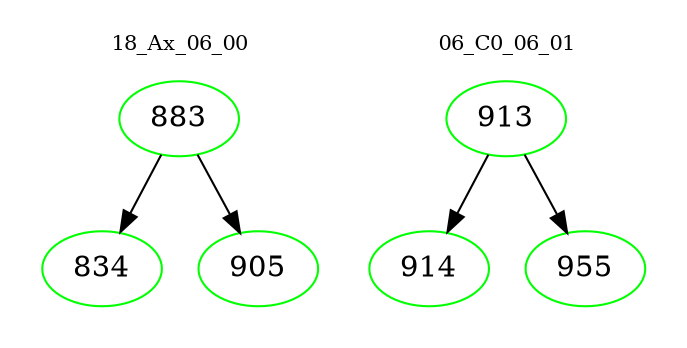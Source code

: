 digraph{
subgraph cluster_0 {
color = white
label = "18_Ax_06_00";
fontsize=10;
T0_883 [label="883", color="green"]
T0_883 -> T0_834 [color="black"]
T0_834 [label="834", color="green"]
T0_883 -> T0_905 [color="black"]
T0_905 [label="905", color="green"]
}
subgraph cluster_1 {
color = white
label = "06_C0_06_01";
fontsize=10;
T1_913 [label="913", color="green"]
T1_913 -> T1_914 [color="black"]
T1_914 [label="914", color="green"]
T1_913 -> T1_955 [color="black"]
T1_955 [label="955", color="green"]
}
}
